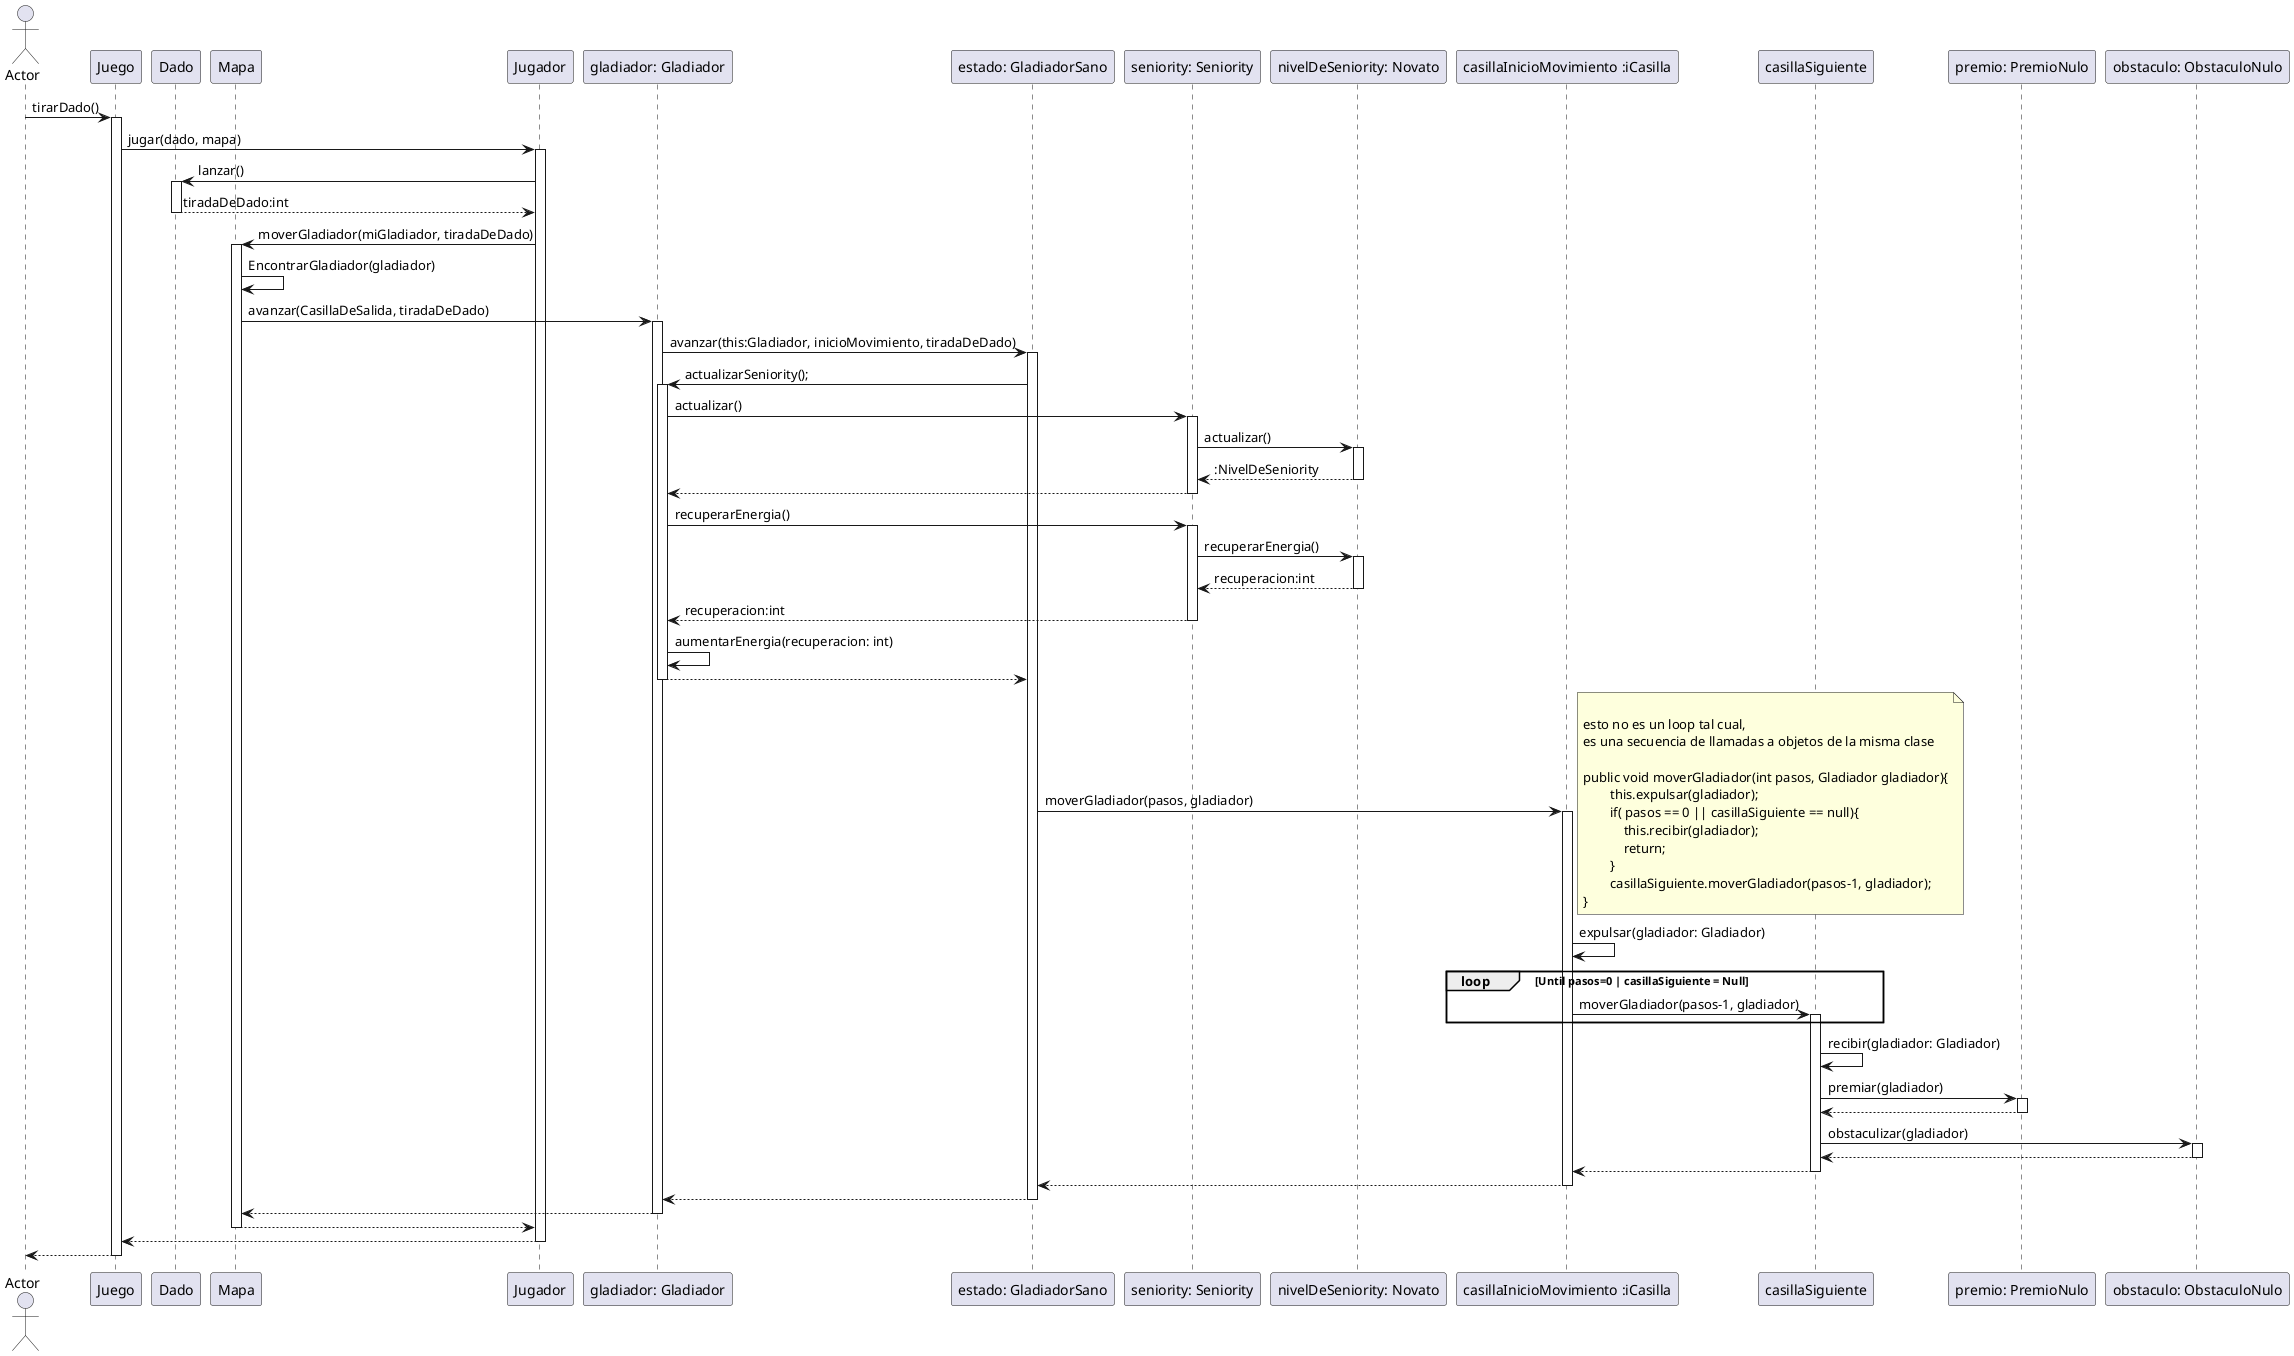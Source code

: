 @startuml
actor Actor
participant Juego
participant Dado
participant Mapa
participant Jugador

Actor -> Juego: tirarDado()
activate Juego
    Juego -> Jugador: jugar(dado, mapa)
    activate Jugador
    Jugador -> Dado: lanzar()
    activate Dado
    Dado --> Jugador: tiradaDeDado:int

    deactivate Dado

    Jugador -> Mapa: moverGladiador(miGladiador, tiradaDeDado)
    activate Mapa
    Mapa -> Mapa: EncontrarGladiador(gladiador)
    Mapa -> "gladiador: Gladiador":avanzar(CasillaDeSalida, tiradaDeDado)
    activate "gladiador: Gladiador"
    "gladiador: Gladiador" -> "estado: GladiadorSano": avanzar(this:Gladiador, inicioMovimiento, tiradaDeDado)
    activate "estado: GladiadorSano"
    "estado: GladiadorSano" -> "gladiador: Gladiador": actualizarSeniority();
    activate "gladiador: Gladiador"
    "gladiador: Gladiador" -> "seniority: Seniority":actualizar()
    activate "seniority: Seniority"
    "seniority: Seniority" -> "nivelDeSeniority: Novato":actualizar()
    activate "nivelDeSeniority: Novato"
    "nivelDeSeniority: Novato" --> "seniority: Seniority": :NivelDeSeniority
    deactivate "nivelDeSeniority: Novato"
    "seniority: Seniority" --> "gladiador: Gladiador"
    deactivate "seniority: Seniority"
    "gladiador: Gladiador" -> "seniority: Seniority":recuperarEnergia()
   activate "seniority: Seniority"
    "seniority: Seniority" -> "nivelDeSeniority: Novato":recuperarEnergia()
     activate "nivelDeSeniority: Novato"
    "nivelDeSeniority: Novato" --> "seniority: Seniority": recuperacion:int
    deactivate "nivelDeSeniority: Novato"
    "seniority: Seniority" --> "gladiador: Gladiador": recuperacion:int
    deactivate "seniority: Seniority"
    "gladiador: Gladiador" -> "gladiador: Gladiador": aumentarEnergia(recuperacion: int)

    "gladiador: Gladiador" --> "estado: GladiadorSano"
    deactivate "gladiador: Gladiador"

    "estado: GladiadorSano" -> "casillaInicioMovimiento :iCasilla": moverGladiador(pasos, gladiador)

    activate "casillaInicioMovimiento :iCasilla"

    note right

    esto no es un loop tal cual,
    es una secuencia de llamadas a objetos de la misma clase

    public void moverGladiador(int pasos, Gladiador gladiador){
            this.expulsar(gladiador);
            if( pasos == 0 || casillaSiguiente == null){
                this.recibir(gladiador);
                return;
            }
            casillaSiguiente.moverGladiador(pasos-1, gladiador);
    }
    end note
    "casillaInicioMovimiento :iCasilla" -> "casillaInicioMovimiento :iCasilla": expulsar(gladiador: Gladiador)
    loop Until pasos=0 | casillaSiguiente = Null
     "casillaInicioMovimiento :iCasilla" -> casillaSiguiente :moverGladiador(pasos-1, gladiador)
    activate casillaSiguiente
    end
    casillaSiguiente -> casillaSiguiente: recibir(gladiador: Gladiador)
    casillaSiguiente -> "premio: PremioNulo" : premiar(gladiador)
    activate "premio: PremioNulo"
    "premio: PremioNulo" --> casillaSiguiente
    deactivate "premio: PremioNulo"
    casillaSiguiente -> "obstaculo: ObstaculoNulo" : obstaculizar(gladiador)
    activate "obstaculo: ObstaculoNulo"
    "obstaculo: ObstaculoNulo" --> casillaSiguiente
    deactivate "obstaculo: ObstaculoNulo"
    casillaSiguiente --> "casillaInicioMovimiento :iCasilla":
    deactivate casillaSiguiente

    "casillaInicioMovimiento :iCasilla" --> "estado: GladiadorSano"
    deactivate "casillaInicioMovimiento :iCasilla"
    "estado: GladiadorSano" --> "gladiador: Gladiador"
    deactivate "estado: GladiadorSano"
    "gladiador: Gladiador" --> Mapa
    deactivate "gladiador: Gladiador"

    Mapa --> Jugador
    deactivate Mapa

    Jugador--> Juego
    deactivate Jugador
    Juego --> Actor
    deactivate Juego

@enduml